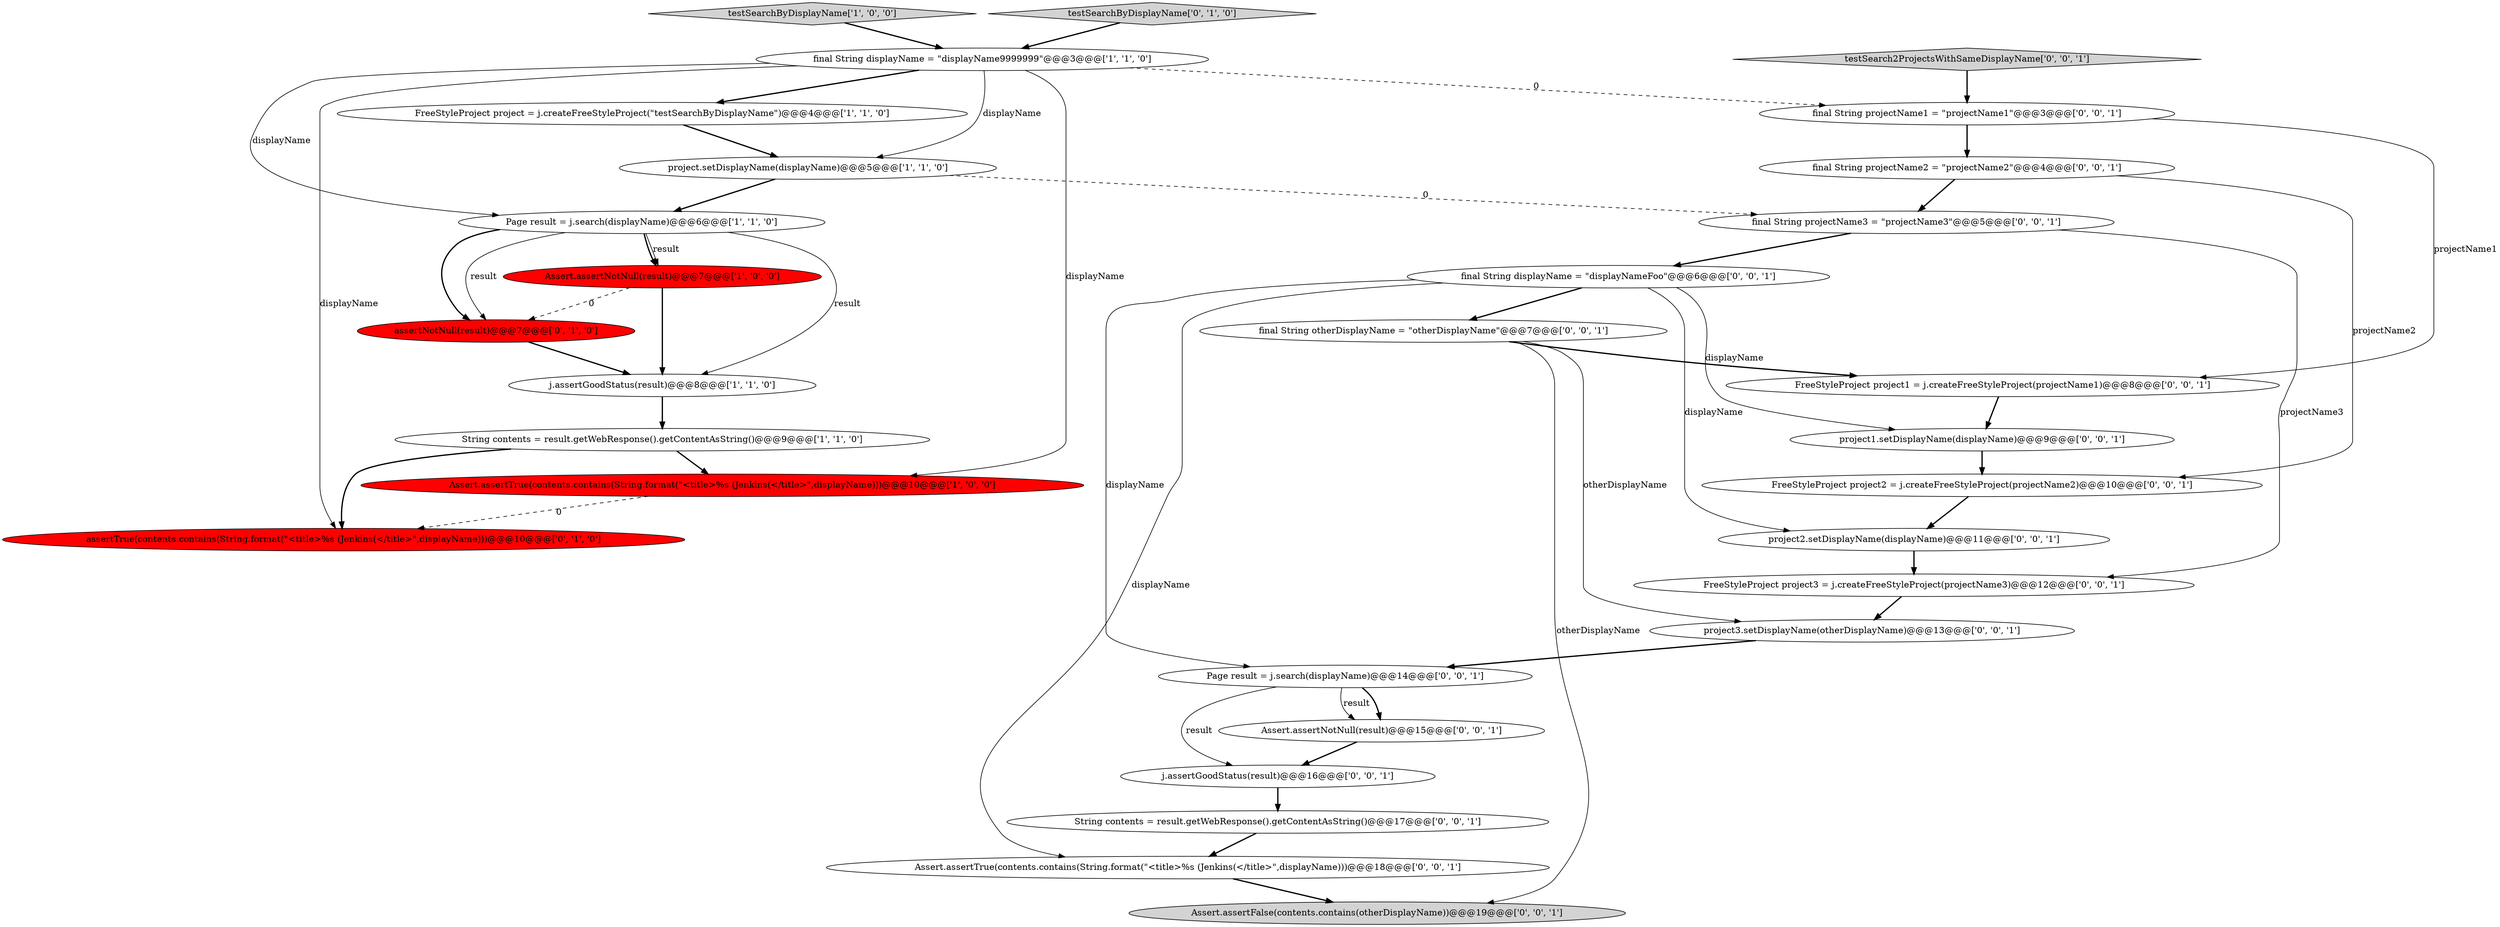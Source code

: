 digraph {
6 [style = filled, label = "Assert.assertNotNull(result)@@@7@@@['1', '0', '0']", fillcolor = red, shape = ellipse image = "AAA1AAABBB1BBB"];
26 [style = filled, label = "final String otherDisplayName = \"otherDisplayName\"@@@7@@@['0', '0', '1']", fillcolor = white, shape = ellipse image = "AAA0AAABBB3BBB"];
0 [style = filled, label = "String contents = result.getWebResponse().getContentAsString()@@@9@@@['1', '1', '0']", fillcolor = white, shape = ellipse image = "AAA0AAABBB1BBB"];
8 [style = filled, label = "testSearchByDisplayName['1', '0', '0']", fillcolor = lightgray, shape = diamond image = "AAA0AAABBB1BBB"];
23 [style = filled, label = "project3.setDisplayName(otherDisplayName)@@@13@@@['0', '0', '1']", fillcolor = white, shape = ellipse image = "AAA0AAABBB3BBB"];
1 [style = filled, label = "FreeStyleProject project = j.createFreeStyleProject(\"testSearchByDisplayName\")@@@4@@@['1', '1', '0']", fillcolor = white, shape = ellipse image = "AAA0AAABBB1BBB"];
20 [style = filled, label = "FreeStyleProject project2 = j.createFreeStyleProject(projectName2)@@@10@@@['0', '0', '1']", fillcolor = white, shape = ellipse image = "AAA0AAABBB3BBB"];
12 [style = filled, label = "Assert.assertFalse(contents.contains(otherDisplayName))@@@19@@@['0', '0', '1']", fillcolor = lightgray, shape = ellipse image = "AAA0AAABBB3BBB"];
24 [style = filled, label = "Assert.assertNotNull(result)@@@15@@@['0', '0', '1']", fillcolor = white, shape = ellipse image = "AAA0AAABBB3BBB"];
17 [style = filled, label = "final String projectName3 = \"projectName3\"@@@5@@@['0', '0', '1']", fillcolor = white, shape = ellipse image = "AAA0AAABBB3BBB"];
27 [style = filled, label = "FreeStyleProject project1 = j.createFreeStyleProject(projectName1)@@@8@@@['0', '0', '1']", fillcolor = white, shape = ellipse image = "AAA0AAABBB3BBB"];
19 [style = filled, label = "Page result = j.search(displayName)@@@14@@@['0', '0', '1']", fillcolor = white, shape = ellipse image = "AAA0AAABBB3BBB"];
15 [style = filled, label = "testSearch2ProjectsWithSameDisplayName['0', '0', '1']", fillcolor = lightgray, shape = diamond image = "AAA0AAABBB3BBB"];
9 [style = filled, label = "assertTrue(contents.contains(String.format(\"<title>%s (Jenkins(</title>\",displayName)))@@@10@@@['0', '1', '0']", fillcolor = red, shape = ellipse image = "AAA1AAABBB2BBB"];
10 [style = filled, label = "assertNotNull(result)@@@7@@@['0', '1', '0']", fillcolor = red, shape = ellipse image = "AAA1AAABBB2BBB"];
4 [style = filled, label = "Page result = j.search(displayName)@@@6@@@['1', '1', '0']", fillcolor = white, shape = ellipse image = "AAA0AAABBB1BBB"];
18 [style = filled, label = "FreeStyleProject project3 = j.createFreeStyleProject(projectName3)@@@12@@@['0', '0', '1']", fillcolor = white, shape = ellipse image = "AAA0AAABBB3BBB"];
11 [style = filled, label = "testSearchByDisplayName['0', '1', '0']", fillcolor = lightgray, shape = diamond image = "AAA0AAABBB2BBB"];
13 [style = filled, label = "project2.setDisplayName(displayName)@@@11@@@['0', '0', '1']", fillcolor = white, shape = ellipse image = "AAA0AAABBB3BBB"];
25 [style = filled, label = "final String projectName2 = \"projectName2\"@@@4@@@['0', '0', '1']", fillcolor = white, shape = ellipse image = "AAA0AAABBB3BBB"];
28 [style = filled, label = "j.assertGoodStatus(result)@@@16@@@['0', '0', '1']", fillcolor = white, shape = ellipse image = "AAA0AAABBB3BBB"];
22 [style = filled, label = "final String displayName = \"displayNameFoo\"@@@6@@@['0', '0', '1']", fillcolor = white, shape = ellipse image = "AAA0AAABBB3BBB"];
2 [style = filled, label = "final String displayName = \"displayName9999999\"@@@3@@@['1', '1', '0']", fillcolor = white, shape = ellipse image = "AAA0AAABBB1BBB"];
16 [style = filled, label = "String contents = result.getWebResponse().getContentAsString()@@@17@@@['0', '0', '1']", fillcolor = white, shape = ellipse image = "AAA0AAABBB3BBB"];
29 [style = filled, label = "project1.setDisplayName(displayName)@@@9@@@['0', '0', '1']", fillcolor = white, shape = ellipse image = "AAA0AAABBB3BBB"];
5 [style = filled, label = "Assert.assertTrue(contents.contains(String.format(\"<title>%s (Jenkins(</title>\",displayName)))@@@10@@@['1', '0', '0']", fillcolor = red, shape = ellipse image = "AAA1AAABBB1BBB"];
7 [style = filled, label = "j.assertGoodStatus(result)@@@8@@@['1', '1', '0']", fillcolor = white, shape = ellipse image = "AAA0AAABBB1BBB"];
14 [style = filled, label = "Assert.assertTrue(contents.contains(String.format(\"<title>%s (Jenkins(</title>\",displayName)))@@@18@@@['0', '0', '1']", fillcolor = white, shape = ellipse image = "AAA0AAABBB3BBB"];
21 [style = filled, label = "final String projectName1 = \"projectName1\"@@@3@@@['0', '0', '1']", fillcolor = white, shape = ellipse image = "AAA0AAABBB3BBB"];
3 [style = filled, label = "project.setDisplayName(displayName)@@@5@@@['1', '1', '0']", fillcolor = white, shape = ellipse image = "AAA0AAABBB1BBB"];
4->10 [style = bold, label=""];
22->26 [style = bold, label=""];
24->28 [style = bold, label=""];
2->5 [style = solid, label="displayName"];
17->18 [style = solid, label="projectName3"];
0->9 [style = bold, label=""];
20->13 [style = bold, label=""];
3->17 [style = dashed, label="0"];
18->23 [style = bold, label=""];
22->19 [style = solid, label="displayName"];
4->6 [style = bold, label=""];
15->21 [style = bold, label=""];
2->1 [style = bold, label=""];
22->13 [style = solid, label="displayName"];
1->3 [style = bold, label=""];
22->29 [style = solid, label="displayName"];
5->9 [style = dashed, label="0"];
7->0 [style = bold, label=""];
21->25 [style = bold, label=""];
17->22 [style = bold, label=""];
28->16 [style = bold, label=""];
3->4 [style = bold, label=""];
10->7 [style = bold, label=""];
25->17 [style = bold, label=""];
11->2 [style = bold, label=""];
4->10 [style = solid, label="result"];
6->10 [style = dashed, label="0"];
19->24 [style = bold, label=""];
2->4 [style = solid, label="displayName"];
26->27 [style = bold, label=""];
29->20 [style = bold, label=""];
19->24 [style = solid, label="result"];
26->23 [style = solid, label="otherDisplayName"];
8->2 [style = bold, label=""];
2->9 [style = solid, label="displayName"];
19->28 [style = solid, label="result"];
2->21 [style = dashed, label="0"];
23->19 [style = bold, label=""];
14->12 [style = bold, label=""];
22->14 [style = solid, label="displayName"];
16->14 [style = bold, label=""];
25->20 [style = solid, label="projectName2"];
4->6 [style = solid, label="result"];
21->27 [style = solid, label="projectName1"];
27->29 [style = bold, label=""];
6->7 [style = bold, label=""];
2->3 [style = solid, label="displayName"];
26->12 [style = solid, label="otherDisplayName"];
13->18 [style = bold, label=""];
0->5 [style = bold, label=""];
4->7 [style = solid, label="result"];
}
